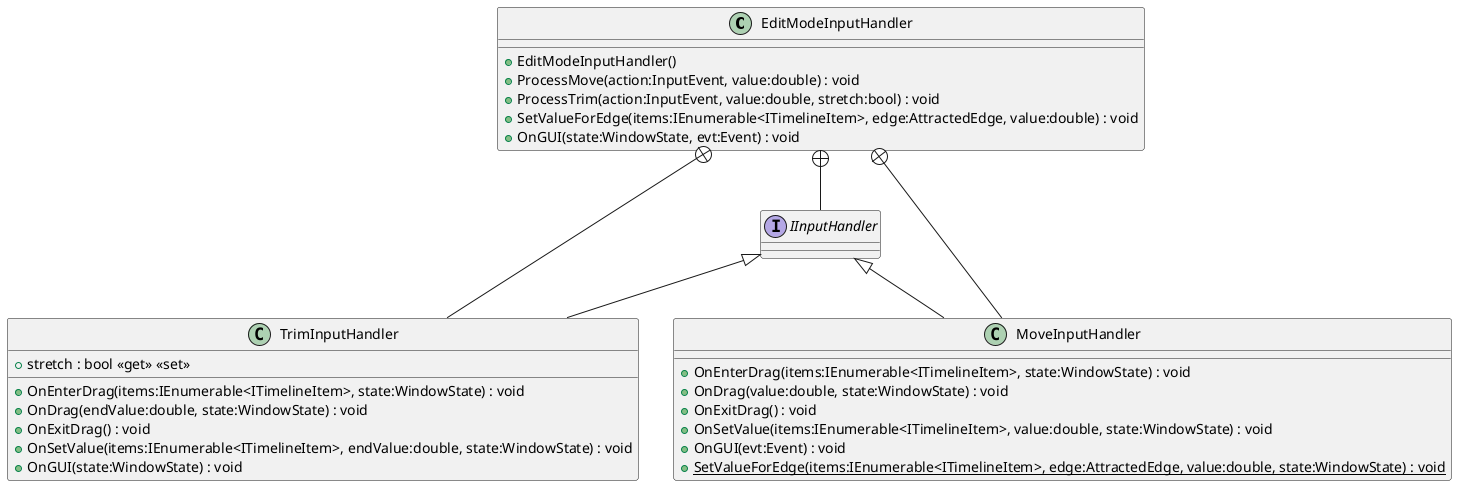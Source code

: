@startuml
class EditModeInputHandler {
    + EditModeInputHandler()
    + ProcessMove(action:InputEvent, value:double) : void
    + ProcessTrim(action:InputEvent, value:double, stretch:bool) : void
    + SetValueForEdge(items:IEnumerable<ITimelineItem>, edge:AttractedEdge, value:double) : void
    + OnGUI(state:WindowState, evt:Event) : void
}
interface IInputHandler {
}
class TrimInputHandler {
    + stretch : bool <<get>> <<set>>
    + OnEnterDrag(items:IEnumerable<ITimelineItem>, state:WindowState) : void
    + OnDrag(endValue:double, state:WindowState) : void
    + OnExitDrag() : void
    + OnSetValue(items:IEnumerable<ITimelineItem>, endValue:double, state:WindowState) : void
    + OnGUI(state:WindowState) : void
}
class MoveInputHandler {
    + OnEnterDrag(items:IEnumerable<ITimelineItem>, state:WindowState) : void
    + OnDrag(value:double, state:WindowState) : void
    + OnExitDrag() : void
    + OnSetValue(items:IEnumerable<ITimelineItem>, value:double, state:WindowState) : void
    + OnGUI(evt:Event) : void
    + {static} SetValueForEdge(items:IEnumerable<ITimelineItem>, edge:AttractedEdge, value:double, state:WindowState) : void
}
EditModeInputHandler +-- IInputHandler
EditModeInputHandler +-- TrimInputHandler
IInputHandler <|-- TrimInputHandler
EditModeInputHandler +-- MoveInputHandler
IInputHandler <|-- MoveInputHandler
@enduml
